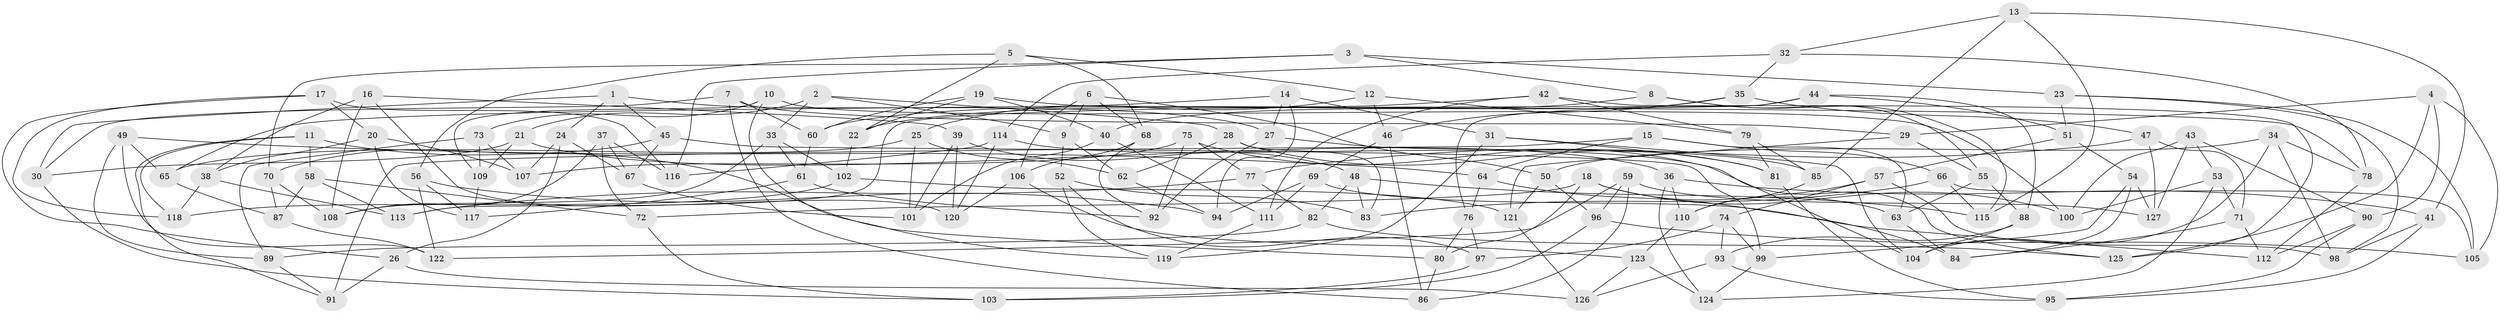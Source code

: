 // coarse degree distribution, {5: 0.09523809523809523, 3: 0.09523809523809523, 4: 0.5714285714285714, 7: 0.047619047619047616, 6: 0.07936507936507936, 8: 0.047619047619047616, 10: 0.031746031746031744, 12: 0.015873015873015872, 15: 0.015873015873015872}
// Generated by graph-tools (version 1.1) at 2025/03/03/04/25 22:03:45]
// undirected, 127 vertices, 254 edges
graph export_dot {
graph [start="1"]
  node [color=gray90,style=filled];
  1;
  2;
  3;
  4;
  5;
  6;
  7;
  8;
  9;
  10;
  11;
  12;
  13;
  14;
  15;
  16;
  17;
  18;
  19;
  20;
  21;
  22;
  23;
  24;
  25;
  26;
  27;
  28;
  29;
  30;
  31;
  32;
  33;
  34;
  35;
  36;
  37;
  38;
  39;
  40;
  41;
  42;
  43;
  44;
  45;
  46;
  47;
  48;
  49;
  50;
  51;
  52;
  53;
  54;
  55;
  56;
  57;
  58;
  59;
  60;
  61;
  62;
  63;
  64;
  65;
  66;
  67;
  68;
  69;
  70;
  71;
  72;
  73;
  74;
  75;
  76;
  77;
  78;
  79;
  80;
  81;
  82;
  83;
  84;
  85;
  86;
  87;
  88;
  89;
  90;
  91;
  92;
  93;
  94;
  95;
  96;
  97;
  98;
  99;
  100;
  101;
  102;
  103;
  104;
  105;
  106;
  107;
  108;
  109;
  110;
  111;
  112;
  113;
  114;
  115;
  116;
  117;
  118;
  119;
  120;
  121;
  122;
  123;
  124;
  125;
  126;
  127;
  1 -- 30;
  1 -- 27;
  1 -- 24;
  1 -- 45;
  2 -- 28;
  2 -- 21;
  2 -- 9;
  2 -- 33;
  3 -- 23;
  3 -- 70;
  3 -- 8;
  3 -- 116;
  4 -- 29;
  4 -- 125;
  4 -- 90;
  4 -- 105;
  5 -- 68;
  5 -- 22;
  5 -- 12;
  5 -- 56;
  6 -- 68;
  6 -- 106;
  6 -- 9;
  6 -- 50;
  7 -- 29;
  7 -- 86;
  7 -- 60;
  7 -- 30;
  8 -- 22;
  8 -- 55;
  8 -- 115;
  9 -- 52;
  9 -- 62;
  10 -- 100;
  10 -- 73;
  10 -- 109;
  10 -- 119;
  11 -- 91;
  11 -- 118;
  11 -- 80;
  11 -- 58;
  12 -- 46;
  12 -- 25;
  12 -- 79;
  13 -- 41;
  13 -- 85;
  13 -- 32;
  13 -- 115;
  14 -- 94;
  14 -- 65;
  14 -- 31;
  14 -- 27;
  15 -- 64;
  15 -- 91;
  15 -- 63;
  15 -- 66;
  16 -- 108;
  16 -- 39;
  16 -- 120;
  16 -- 38;
  17 -- 116;
  17 -- 118;
  17 -- 26;
  17 -- 20;
  18 -- 63;
  18 -- 72;
  18 -- 80;
  18 -- 100;
  19 -- 22;
  19 -- 40;
  19 -- 78;
  19 -- 60;
  20 -- 107;
  20 -- 117;
  20 -- 38;
  21 -- 36;
  21 -- 30;
  21 -- 109;
  22 -- 102;
  23 -- 98;
  23 -- 105;
  23 -- 51;
  24 -- 107;
  24 -- 67;
  24 -- 26;
  25 -- 62;
  25 -- 65;
  25 -- 101;
  26 -- 91;
  26 -- 126;
  27 -- 85;
  27 -- 92;
  28 -- 62;
  28 -- 81;
  28 -- 83;
  29 -- 55;
  29 -- 121;
  30 -- 103;
  31 -- 81;
  31 -- 119;
  31 -- 104;
  32 -- 78;
  32 -- 35;
  32 -- 114;
  33 -- 102;
  33 -- 108;
  33 -- 61;
  34 -- 78;
  34 -- 104;
  34 -- 50;
  34 -- 98;
  35 -- 47;
  35 -- 40;
  35 -- 46;
  36 -- 124;
  36 -- 110;
  36 -- 41;
  37 -- 116;
  37 -- 72;
  37 -- 108;
  37 -- 67;
  38 -- 113;
  38 -- 118;
  39 -- 101;
  39 -- 120;
  39 -- 48;
  40 -- 111;
  40 -- 101;
  41 -- 98;
  41 -- 95;
  42 -- 111;
  42 -- 125;
  42 -- 79;
  42 -- 60;
  43 -- 100;
  43 -- 127;
  43 -- 90;
  43 -- 53;
  44 -- 88;
  44 -- 51;
  44 -- 113;
  44 -- 76;
  45 -- 99;
  45 -- 67;
  45 -- 70;
  46 -- 69;
  46 -- 86;
  47 -- 127;
  47 -- 77;
  47 -- 71;
  48 -- 115;
  48 -- 82;
  48 -- 83;
  49 -- 65;
  49 -- 64;
  49 -- 122;
  49 -- 89;
  50 -- 121;
  50 -- 96;
  51 -- 54;
  51 -- 57;
  52 -- 97;
  52 -- 119;
  52 -- 83;
  53 -- 100;
  53 -- 124;
  53 -- 71;
  54 -- 84;
  54 -- 99;
  54 -- 127;
  55 -- 88;
  55 -- 63;
  56 -- 94;
  56 -- 122;
  56 -- 117;
  57 -- 110;
  57 -- 74;
  57 -- 98;
  58 -- 72;
  58 -- 113;
  58 -- 87;
  59 -- 86;
  59 -- 127;
  59 -- 96;
  59 -- 122;
  60 -- 61;
  61 -- 92;
  61 -- 117;
  62 -- 94;
  63 -- 84;
  64 -- 84;
  64 -- 76;
  65 -- 87;
  66 -- 105;
  66 -- 83;
  66 -- 115;
  67 -- 101;
  68 -- 92;
  68 -- 106;
  69 -- 112;
  69 -- 94;
  69 -- 111;
  70 -- 87;
  70 -- 108;
  71 -- 112;
  71 -- 84;
  72 -- 103;
  73 -- 109;
  73 -- 107;
  73 -- 89;
  74 -- 99;
  74 -- 97;
  74 -- 93;
  75 -- 77;
  75 -- 104;
  75 -- 92;
  75 -- 107;
  76 -- 97;
  76 -- 80;
  77 -- 82;
  77 -- 113;
  78 -- 112;
  79 -- 85;
  79 -- 81;
  80 -- 86;
  81 -- 95;
  82 -- 89;
  82 -- 125;
  85 -- 110;
  87 -- 122;
  88 -- 104;
  88 -- 93;
  89 -- 91;
  90 -- 95;
  90 -- 112;
  93 -- 95;
  93 -- 126;
  96 -- 105;
  96 -- 103;
  97 -- 103;
  99 -- 124;
  102 -- 121;
  102 -- 118;
  106 -- 120;
  106 -- 123;
  109 -- 117;
  110 -- 123;
  111 -- 119;
  114 -- 116;
  114 -- 125;
  114 -- 120;
  121 -- 126;
  123 -- 126;
  123 -- 124;
}

